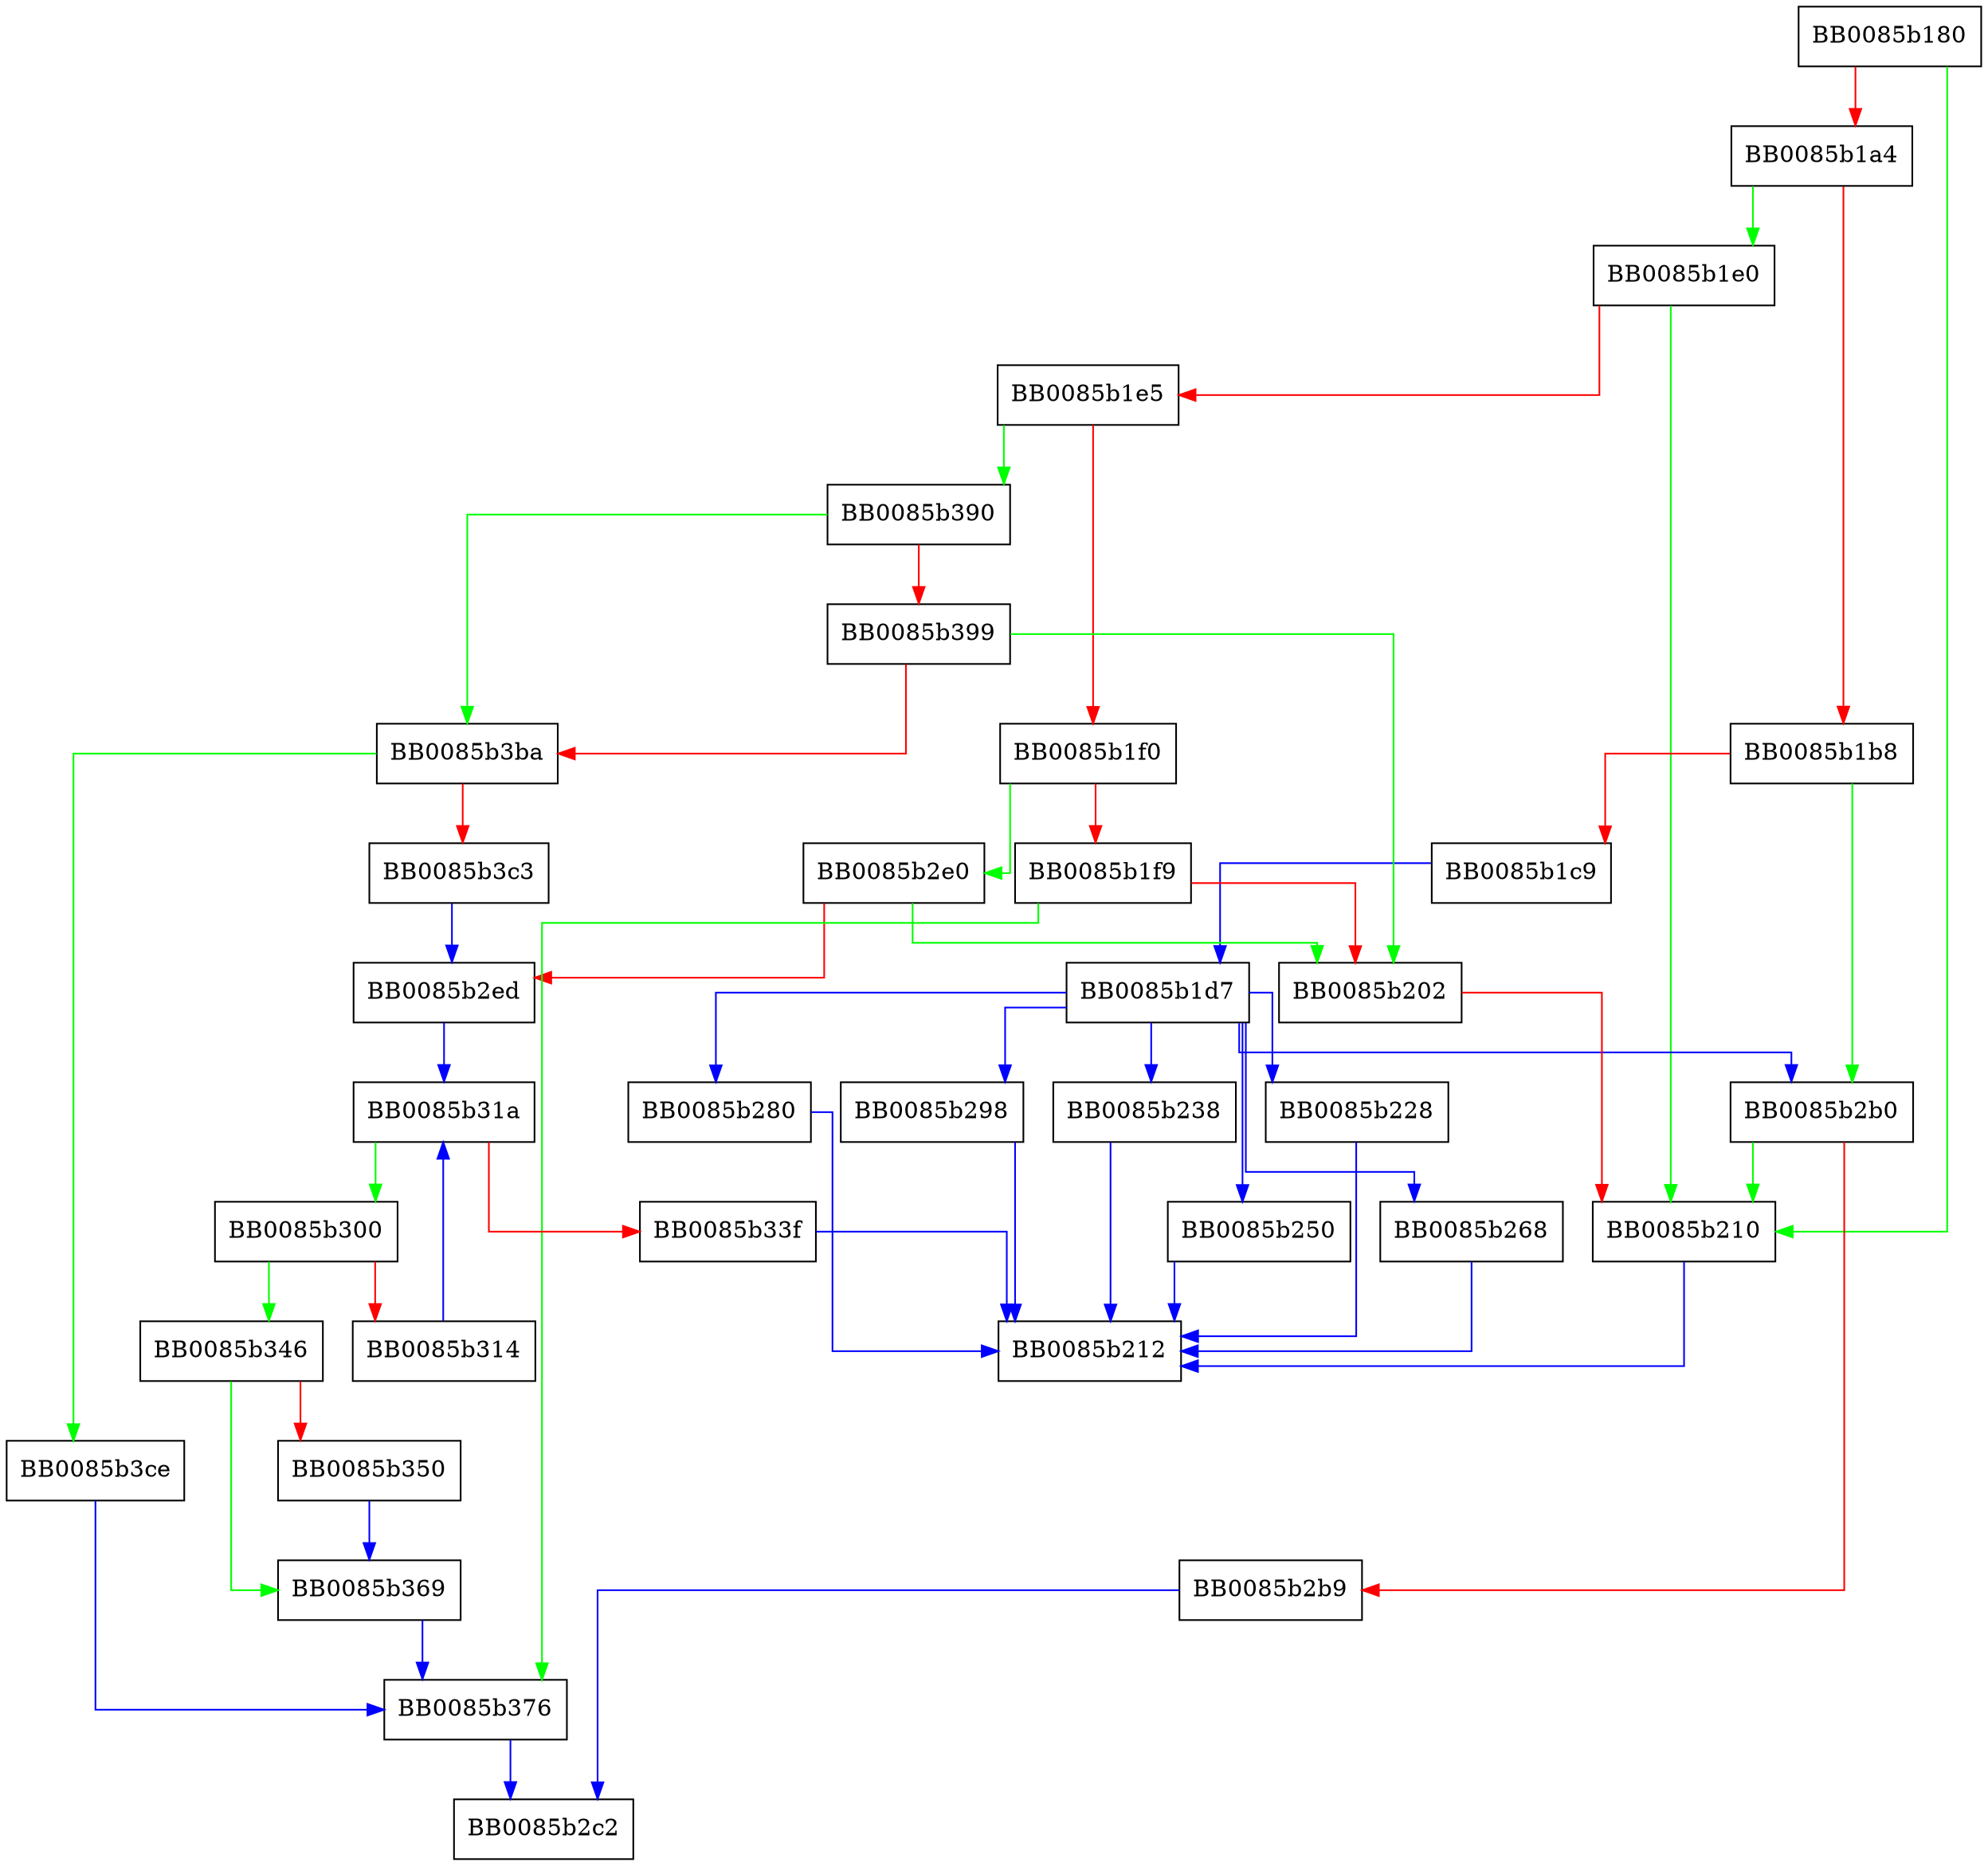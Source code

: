 digraph asn1_bio_ctrl {
  node [shape="box"];
  graph [splines=ortho];
  BB0085b180 -> BB0085b210 [color="green"];
  BB0085b180 -> BB0085b1a4 [color="red"];
  BB0085b1a4 -> BB0085b1e0 [color="green"];
  BB0085b1a4 -> BB0085b1b8 [color="red"];
  BB0085b1b8 -> BB0085b2b0 [color="green"];
  BB0085b1b8 -> BB0085b1c9 [color="red"];
  BB0085b1c9 -> BB0085b1d7 [color="blue"];
  BB0085b1d7 -> BB0085b250 [color="blue"];
  BB0085b1d7 -> BB0085b268 [color="blue"];
  BB0085b1d7 -> BB0085b280 [color="blue"];
  BB0085b1d7 -> BB0085b298 [color="blue"];
  BB0085b1d7 -> BB0085b228 [color="blue"];
  BB0085b1d7 -> BB0085b238 [color="blue"];
  BB0085b1d7 -> BB0085b2b0 [color="blue"];
  BB0085b1e0 -> BB0085b210 [color="green"];
  BB0085b1e0 -> BB0085b1e5 [color="red"];
  BB0085b1e5 -> BB0085b390 [color="green"];
  BB0085b1e5 -> BB0085b1f0 [color="red"];
  BB0085b1f0 -> BB0085b2e0 [color="green"];
  BB0085b1f0 -> BB0085b1f9 [color="red"];
  BB0085b1f9 -> BB0085b376 [color="green"];
  BB0085b1f9 -> BB0085b202 [color="red"];
  BB0085b202 -> BB0085b210 [color="red"];
  BB0085b210 -> BB0085b212 [color="blue"];
  BB0085b228 -> BB0085b212 [color="blue"];
  BB0085b238 -> BB0085b212 [color="blue"];
  BB0085b250 -> BB0085b212 [color="blue"];
  BB0085b268 -> BB0085b212 [color="blue"];
  BB0085b280 -> BB0085b212 [color="blue"];
  BB0085b298 -> BB0085b212 [color="blue"];
  BB0085b2b0 -> BB0085b210 [color="green"];
  BB0085b2b0 -> BB0085b2b9 [color="red"];
  BB0085b2b9 -> BB0085b2c2 [color="blue"];
  BB0085b2e0 -> BB0085b202 [color="green"];
  BB0085b2e0 -> BB0085b2ed [color="red"];
  BB0085b2ed -> BB0085b31a [color="blue"];
  BB0085b300 -> BB0085b346 [color="green"];
  BB0085b300 -> BB0085b314 [color="red"];
  BB0085b314 -> BB0085b31a [color="blue"];
  BB0085b31a -> BB0085b300 [color="green"];
  BB0085b31a -> BB0085b33f [color="red"];
  BB0085b33f -> BB0085b212 [color="blue"];
  BB0085b346 -> BB0085b369 [color="green"];
  BB0085b346 -> BB0085b350 [color="red"];
  BB0085b350 -> BB0085b369 [color="blue"];
  BB0085b369 -> BB0085b376 [color="blue"];
  BB0085b376 -> BB0085b2c2 [color="blue"];
  BB0085b390 -> BB0085b3ba [color="green"];
  BB0085b390 -> BB0085b399 [color="red"];
  BB0085b399 -> BB0085b202 [color="green"];
  BB0085b399 -> BB0085b3ba [color="red"];
  BB0085b3ba -> BB0085b3ce [color="green"];
  BB0085b3ba -> BB0085b3c3 [color="red"];
  BB0085b3c3 -> BB0085b2ed [color="blue"];
  BB0085b3ce -> BB0085b376 [color="blue"];
}